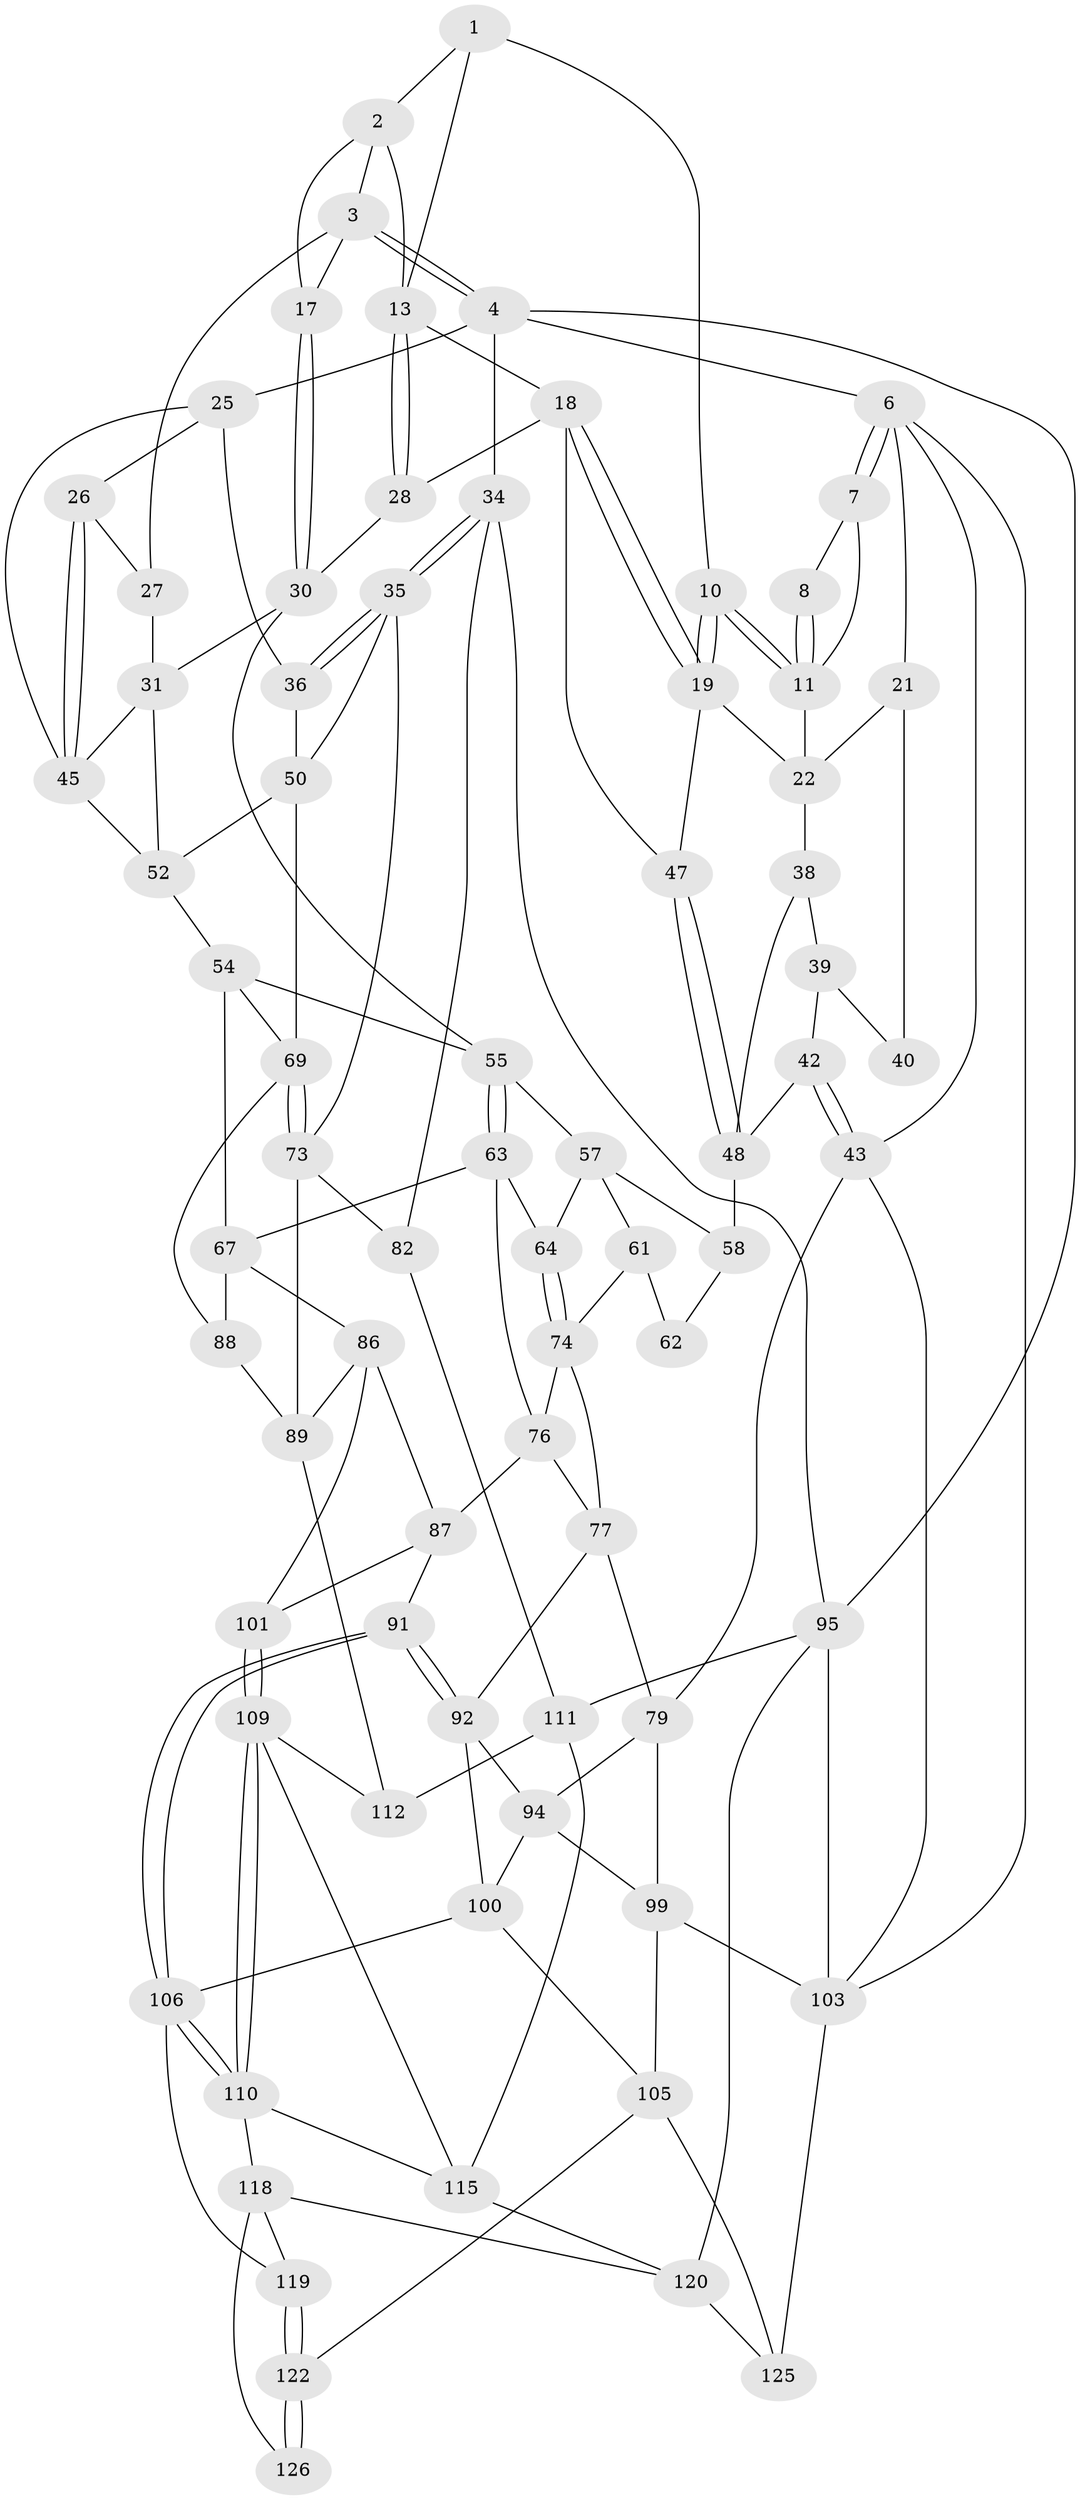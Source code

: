 // Generated by graph-tools (version 1.1) at 2025/24/03/03/25 07:24:31]
// undirected, 75 vertices, 159 edges
graph export_dot {
graph [start="1"]
  node [color=gray90,style=filled];
  1 [pos="+0.4372956212627454+0",super="+9"];
  2 [pos="+0.5404644972042374+0",super="+12"];
  3 [pos="+0.7598949236216999+0",super="+16"];
  4 [pos="+1+0",super="+5"];
  6 [pos="+0+0",super="+20"];
  7 [pos="+0.197159603295199+0"];
  8 [pos="+0.4314312530208824+0"];
  10 [pos="+0.3654828339408714+0.101725303423066"];
  11 [pos="+0.3347949336188878+0.0503085186829207",super="+15"];
  13 [pos="+0.49864568042849405+0.07378934137769043",super="+14"];
  17 [pos="+0.5716912910119284+0.09573579353870217"];
  18 [pos="+0.3707221444814324+0.14933987218020078",super="+29"];
  19 [pos="+0.3645812213375213+0.1427044868891616",super="+23"];
  21 [pos="+0.07992886474586933+0.09408635432888034"];
  22 [pos="+0.17780100906811958+0.03925126074046749",super="+24"];
  25 [pos="+0.9082397623614928+0",super="+37"];
  26 [pos="+0.8118289587740298+0.1326542355980476"];
  27 [pos="+0.7145829898408799+0"];
  28 [pos="+0.4357682595855111+0.20600223950809576"];
  30 [pos="+0.5923693952259608+0.16773354080215988",super="+33"];
  31 [pos="+0.6397550292660368+0.18829544440417306",super="+32"];
  34 [pos="+1+0.2611474526751658",super="+81"];
  35 [pos="+1+0.2693198652631093",super="+71"];
  36 [pos="+0.9420038234605254+0.23919644668815712"];
  38 [pos="+0.19871473688005933+0.1625404547417232"];
  39 [pos="+0.130514386660278+0.16524024792010777",super="+41"];
  40 [pos="+0.11108729040185256+0.15614524574520908"];
  42 [pos="+0.12478505787876992+0.35721374746686385"];
  43 [pos="+0+0.4266949590410092",super="+44"];
  45 [pos="+0.805104657785979+0.15774994767819533",super="+46"];
  47 [pos="+0.24573059560982585+0.2808135746539712"];
  48 [pos="+0.18659408330003716+0.3416929892258694",super="+49"];
  50 [pos="+0.8277074497529935+0.30758624407856716",super="+51"];
  52 [pos="+0.7721586734180055+0.30364856905444804",super="+53"];
  54 [pos="+0.6289022350169334+0.30325871169774105",super="+66"];
  55 [pos="+0.5234953199958828+0.3160338099903462",super="+56"];
  57 [pos="+0.43148100644359283+0.2317188690273631",super="+60"];
  58 [pos="+0.39279042499330197+0.2690501399300358",super="+59"];
  61 [pos="+0.40031048065683106+0.36931416469898165",super="+72"];
  62 [pos="+0.368375032471897+0.350500383060442",super="+65"];
  63 [pos="+0.5004538104036711+0.392658050478375",super="+68"];
  64 [pos="+0.43394832753690904+0.37634509306884234"];
  67 [pos="+0.5435514475216988+0.43949912484445436",super="+85"];
  69 [pos="+0.7529882908089477+0.4039592336601036",super="+70"];
  73 [pos="+0.886661157933629+0.47941607552550036",super="+83"];
  74 [pos="+0.3989870929115216+0.45902903164930126",super="+75"];
  76 [pos="+0.48416034681251396+0.45739986724375226",super="+84"];
  77 [pos="+0.34673075580388474+0.4953138559836819",super="+78"];
  79 [pos="+0.2487092956943493+0.5723604545366525",super="+80"];
  82 [pos="+0.9943663942418263+0.6773483883083217"];
  86 [pos="+0.5673262254975769+0.5966020208668564",super="+97"];
  87 [pos="+0.49476240762047463+0.6058871002230682",super="+90"];
  88 [pos="+0.6963246920742036+0.5171354958620071"];
  89 [pos="+0.7563081746306596+0.5636137543047262",super="+96"];
  91 [pos="+0.4107869043706698+0.667858107000787"];
  92 [pos="+0.394660632441417+0.6565238267477822",super="+93"];
  94 [pos="+0.3001748076754688+0.6414215974520413",super="+98"];
  95 [pos="+1+1",super="+127"];
  99 [pos="+0.13678165336467552+0.5991162977827055",super="+102"];
  100 [pos="+0.2666940705445108+0.7714156443564806",super="+104"];
  101 [pos="+0.5408062368468602+0.758090682317262"];
  103 [pos="+0+1",super="+108"];
  105 [pos="+0.2652314570260868+0.800139884806387",super="+124"];
  106 [pos="+0.3808789968320287+0.785523413600375",super="+107"];
  109 [pos="+0.5476826027003873+0.7794741765239719",super="+113"];
  110 [pos="+0.49188761729794084+0.8141734514268719",super="+117"];
  111 [pos="+0.7378813335968465+0.7673324372551908",super="+114"];
  112 [pos="+0.6763550306545483+0.7439260119036103"];
  115 [pos="+0.6129480977112763+0.8303407238047756",super="+116"];
  118 [pos="+0.45364193088370486+0.8924891961069962",super="+121"];
  119 [pos="+0.3835722112752663+0.850262684376685"];
  120 [pos="+0.5401692560371972+1",super="+128"];
  122 [pos="+0.3832621651314912+0.8752921074691999",super="+123"];
  125 [pos="+0.05221535222384167+1"];
  126 [pos="+0.4296871508342886+0.9646353760564406"];
  1 -- 2;
  1 -- 10;
  1 -- 13;
  2 -- 3;
  2 -- 17;
  2 -- 13;
  3 -- 4;
  3 -- 4;
  3 -- 27;
  3 -- 17;
  4 -- 25;
  4 -- 34;
  4 -- 6;
  4 -- 95;
  6 -- 7;
  6 -- 7;
  6 -- 21;
  6 -- 43;
  6 -- 103;
  7 -- 8;
  7 -- 11;
  8 -- 11;
  8 -- 11;
  10 -- 11;
  10 -- 11;
  10 -- 19;
  10 -- 19;
  11 -- 22;
  13 -- 28;
  13 -- 28;
  13 -- 18;
  17 -- 30;
  17 -- 30;
  18 -- 19;
  18 -- 19;
  18 -- 28;
  18 -- 47;
  19 -- 22;
  19 -- 47;
  21 -- 22;
  21 -- 40;
  22 -- 38;
  25 -- 26;
  25 -- 36;
  25 -- 45;
  26 -- 27;
  26 -- 45;
  26 -- 45;
  27 -- 31;
  28 -- 30;
  30 -- 31;
  30 -- 55;
  31 -- 52;
  31 -- 45;
  34 -- 35;
  34 -- 35;
  34 -- 82;
  34 -- 95;
  35 -- 36;
  35 -- 36;
  35 -- 73;
  35 -- 50;
  36 -- 50;
  38 -- 39;
  38 -- 48;
  39 -- 40 [weight=2];
  39 -- 42;
  42 -- 43;
  42 -- 43;
  42 -- 48;
  43 -- 79;
  43 -- 103;
  45 -- 52;
  47 -- 48;
  47 -- 48;
  48 -- 58;
  50 -- 52;
  50 -- 69;
  52 -- 54;
  54 -- 55;
  54 -- 67;
  54 -- 69;
  55 -- 63;
  55 -- 63;
  55 -- 57;
  57 -- 58;
  57 -- 64;
  57 -- 61;
  58 -- 62 [weight=2];
  61 -- 62 [weight=2];
  61 -- 74;
  63 -- 64;
  63 -- 67;
  63 -- 76;
  64 -- 74;
  64 -- 74;
  67 -- 88;
  67 -- 86;
  69 -- 73;
  69 -- 73;
  69 -- 88;
  73 -- 89;
  73 -- 82;
  74 -- 76;
  74 -- 77;
  76 -- 77;
  76 -- 87;
  77 -- 92;
  77 -- 79;
  79 -- 94;
  79 -- 99;
  82 -- 111;
  86 -- 87;
  86 -- 101;
  86 -- 89;
  87 -- 91;
  87 -- 101;
  88 -- 89;
  89 -- 112;
  91 -- 92;
  91 -- 92;
  91 -- 106;
  91 -- 106;
  92 -- 100;
  92 -- 94;
  94 -- 99;
  94 -- 100;
  95 -- 111;
  95 -- 120;
  95 -- 103;
  99 -- 105;
  99 -- 103;
  100 -- 105;
  100 -- 106;
  101 -- 109;
  101 -- 109;
  103 -- 125;
  105 -- 125;
  105 -- 122;
  106 -- 110;
  106 -- 110;
  106 -- 119;
  109 -- 110;
  109 -- 110;
  109 -- 112;
  109 -- 115;
  110 -- 118;
  110 -- 115;
  111 -- 112;
  111 -- 115;
  115 -- 120;
  118 -- 119;
  118 -- 120;
  118 -- 126;
  119 -- 122;
  119 -- 122;
  120 -- 125;
  122 -- 126 [weight=2];
  122 -- 126;
}
